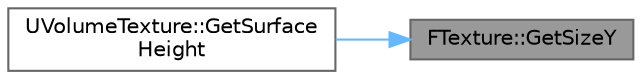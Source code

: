 digraph "FTexture::GetSizeY"
{
 // INTERACTIVE_SVG=YES
 // LATEX_PDF_SIZE
  bgcolor="transparent";
  edge [fontname=Helvetica,fontsize=10,labelfontname=Helvetica,labelfontsize=10];
  node [fontname=Helvetica,fontsize=10,shape=box,height=0.2,width=0.4];
  rankdir="RL";
  Node1 [id="Node000001",label="FTexture::GetSizeY",height=0.2,width=0.4,color="gray40", fillcolor="grey60", style="filled", fontcolor="black",tooltip="Returns the height of the texture in pixels."];
  Node1 -> Node2 [id="edge1_Node000001_Node000002",dir="back",color="steelblue1",style="solid",tooltip=" "];
  Node2 [id="Node000002",label="UVolumeTexture::GetSurface\lHeight",height=0.2,width=0.4,color="grey40", fillcolor="white", style="filled",URL="$d6/db1/classUVolumeTexture.html#ad8283e6271e5126dc5a03914406f1959",tooltip=" "];
}
